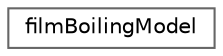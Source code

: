 digraph "Graphical Class Hierarchy"
{
 // LATEX_PDF_SIZE
  bgcolor="transparent";
  edge [fontname=Helvetica,fontsize=10,labelfontname=Helvetica,labelfontsize=10];
  node [fontname=Helvetica,fontsize=10,shape=box,height=0.2,width=0.4];
  rankdir="LR";
  Node0 [id="Node000000",label="filmBoilingModel",height=0.2,width=0.4,color="grey40", fillcolor="white", style="filled",URL="$classFoam_1_1filmBoilingModels_1_1filmBoilingModel.html",tooltip="Base class for film boiling models."];
}
